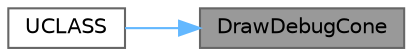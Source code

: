 digraph "DrawDebugCone"
{
 // INTERACTIVE_SVG=YES
 // LATEX_PDF_SIZE
  bgcolor="transparent";
  edge [fontname=Helvetica,fontsize=10,labelfontname=Helvetica,labelfontsize=10];
  node [fontname=Helvetica,fontsize=10,shape=box,height=0.2,width=0.4];
  rankdir="RL";
  Node1 [id="Node000001",label="DrawDebugCone",height=0.2,width=0.4,color="gray40", fillcolor="grey60", style="filled", fontcolor="black",tooltip="Draw a debug cone."];
  Node1 -> Node2 [id="edge1_Node000001_Node000002",dir="back",color="steelblue1",style="solid",tooltip=" "];
  Node2 [id="Node000002",label="UCLASS",height=0.2,width=0.4,color="grey40", fillcolor="white", style="filled",URL="$da/d0f/KismetSystemLibrary_8h.html#a423673fc0112544852d21aa5fa46cd19",tooltip=" "];
}
